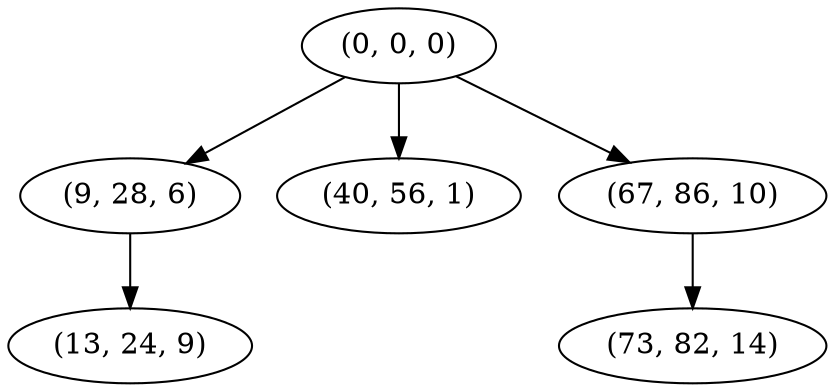 digraph tree {
    "(0, 0, 0)";
    "(9, 28, 6)";
    "(13, 24, 9)";
    "(40, 56, 1)";
    "(67, 86, 10)";
    "(73, 82, 14)";
    "(0, 0, 0)" -> "(9, 28, 6)";
    "(0, 0, 0)" -> "(40, 56, 1)";
    "(0, 0, 0)" -> "(67, 86, 10)";
    "(9, 28, 6)" -> "(13, 24, 9)";
    "(67, 86, 10)" -> "(73, 82, 14)";
}
